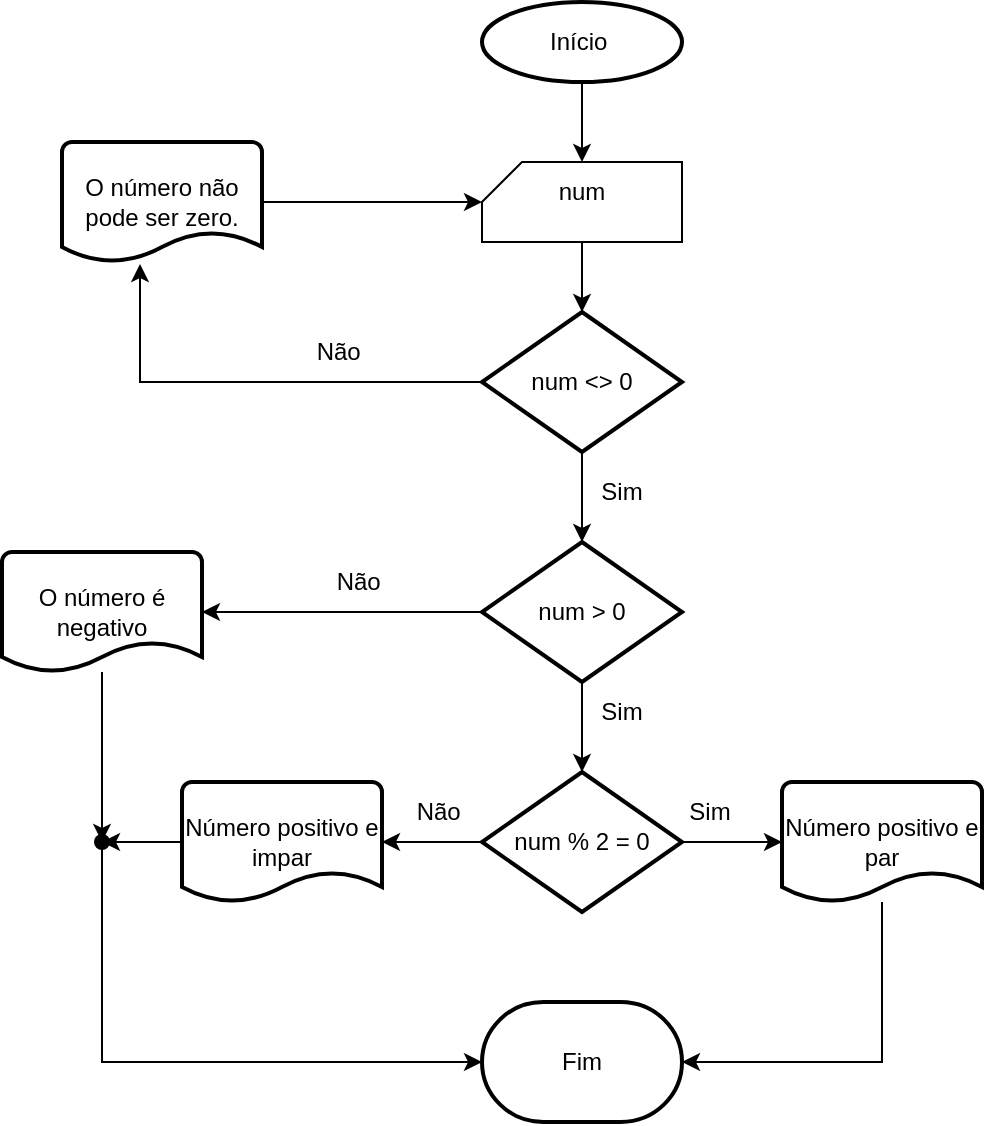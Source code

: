 <mxfile version="24.2.1" type="google">
  <diagram name="Página-1" id="tgL7duFpH5xmQ0bX9KCO">
    <mxGraphModel grid="1" page="1" gridSize="10" guides="1" tooltips="1" connect="1" arrows="1" fold="1" pageScale="1" pageWidth="827" pageHeight="1169" math="0" shadow="0">
      <root>
        <mxCell id="0" />
        <mxCell id="1" parent="0" />
        <mxCell id="A46weH6xO6l0EpOZpczC-2" value="" style="verticalLabelPosition=bottom;verticalAlign=top;html=1;shape=card;whiteSpace=wrap;size=20;arcSize=12;" vertex="1" parent="1">
          <mxGeometry x="330" y="90" width="100" height="40" as="geometry" />
        </mxCell>
        <mxCell id="A46weH6xO6l0EpOZpczC-4" value="" style="edgeStyle=orthogonalEdgeStyle;rounded=0;orthogonalLoop=1;jettySize=auto;html=1;" edge="1" parent="1" source="A46weH6xO6l0EpOZpczC-1" target="A46weH6xO6l0EpOZpczC-3">
          <mxGeometry relative="1" as="geometry" />
        </mxCell>
        <mxCell id="A46weH6xO6l0EpOZpczC-1" value="Início&amp;nbsp;" style="strokeWidth=2;html=1;shape=mxgraph.flowchart.start_1;whiteSpace=wrap;" vertex="1" parent="1">
          <mxGeometry x="330" y="10" width="100" height="40" as="geometry" />
        </mxCell>
        <mxCell id="A46weH6xO6l0EpOZpczC-6" value="" style="edgeStyle=orthogonalEdgeStyle;rounded=0;orthogonalLoop=1;jettySize=auto;html=1;" edge="1" parent="1" source="A46weH6xO6l0EpOZpczC-2" target="A46weH6xO6l0EpOZpczC-5">
          <mxGeometry relative="1" as="geometry" />
        </mxCell>
        <mxCell id="A46weH6xO6l0EpOZpczC-3" value="num" style="text;strokeColor=none;align=center;fillColor=none;html=1;verticalAlign=middle;whiteSpace=wrap;rounded=0;" vertex="1" parent="1">
          <mxGeometry x="350" y="90" width="60" height="30" as="geometry" />
        </mxCell>
        <mxCell id="A46weH6xO6l0EpOZpczC-13" value="" style="edgeStyle=orthogonalEdgeStyle;rounded=0;orthogonalLoop=1;jettySize=auto;html=1;" edge="1" parent="1" source="A46weH6xO6l0EpOZpczC-5" target="A46weH6xO6l0EpOZpczC-9">
          <mxGeometry relative="1" as="geometry" />
        </mxCell>
        <mxCell id="A46weH6xO6l0EpOZpczC-5" value="num &amp;lt;&amp;gt; 0" style="strokeWidth=2;html=1;shape=mxgraph.flowchart.decision;whiteSpace=wrap;" vertex="1" parent="1">
          <mxGeometry x="330" y="165" width="100" height="70" as="geometry" />
        </mxCell>
        <mxCell id="A46weH6xO6l0EpOZpczC-15" value="" style="edgeStyle=orthogonalEdgeStyle;rounded=0;orthogonalLoop=1;jettySize=auto;html=1;" edge="1" parent="1" source="A46weH6xO6l0EpOZpczC-9" target="A46weH6xO6l0EpOZpczC-14">
          <mxGeometry relative="1" as="geometry" />
        </mxCell>
        <mxCell id="A46weH6xO6l0EpOZpczC-18" value="" style="edgeStyle=orthogonalEdgeStyle;rounded=0;orthogonalLoop=1;jettySize=auto;html=1;" edge="1" parent="1" source="A46weH6xO6l0EpOZpczC-9" target="A46weH6xO6l0EpOZpczC-16">
          <mxGeometry relative="1" as="geometry" />
        </mxCell>
        <mxCell id="A46weH6xO6l0EpOZpczC-9" value="num &amp;gt; 0" style="strokeWidth=2;html=1;shape=mxgraph.flowchart.decision;whiteSpace=wrap;" vertex="1" parent="1">
          <mxGeometry x="330" y="280" width="100" height="70" as="geometry" />
        </mxCell>
        <mxCell id="A46weH6xO6l0EpOZpczC-12" value="" style="edgeStyle=orthogonalEdgeStyle;rounded=0;orthogonalLoop=1;jettySize=auto;html=1;" edge="1" parent="1" source="A46weH6xO6l0EpOZpczC-10" target="A46weH6xO6l0EpOZpczC-2">
          <mxGeometry relative="1" as="geometry" />
        </mxCell>
        <mxCell id="A46weH6xO6l0EpOZpczC-10" value="O número não pode ser zero." style="strokeWidth=2;html=1;shape=mxgraph.flowchart.document2;whiteSpace=wrap;size=0.25;" vertex="1" parent="1">
          <mxGeometry x="120" y="80" width="100" height="60" as="geometry" />
        </mxCell>
        <mxCell id="A46weH6xO6l0EpOZpczC-11" style="edgeStyle=orthogonalEdgeStyle;rounded=0;orthogonalLoop=1;jettySize=auto;html=1;entryX=0.39;entryY=1.017;entryDx=0;entryDy=0;entryPerimeter=0;" edge="1" parent="1" source="A46weH6xO6l0EpOZpczC-5" target="A46weH6xO6l0EpOZpczC-10">
          <mxGeometry relative="1" as="geometry" />
        </mxCell>
        <mxCell id="A46weH6xO6l0EpOZpczC-25" value="" style="edgeStyle=orthogonalEdgeStyle;rounded=0;orthogonalLoop=1;jettySize=auto;html=1;" edge="1" parent="1" source="A46weH6xO6l0EpOZpczC-14" target="A46weH6xO6l0EpOZpczC-24">
          <mxGeometry relative="1" as="geometry" />
        </mxCell>
        <mxCell id="A46weH6xO6l0EpOZpczC-14" value="O número é negativo" style="strokeWidth=2;html=1;shape=mxgraph.flowchart.document2;whiteSpace=wrap;size=0.25;" vertex="1" parent="1">
          <mxGeometry x="90" y="285" width="100" height="60" as="geometry" />
        </mxCell>
        <mxCell id="A46weH6xO6l0EpOZpczC-19" value="" style="edgeStyle=orthogonalEdgeStyle;rounded=0;orthogonalLoop=1;jettySize=auto;html=1;" edge="1" parent="1" source="A46weH6xO6l0EpOZpczC-16" target="A46weH6xO6l0EpOZpczC-17">
          <mxGeometry relative="1" as="geometry" />
        </mxCell>
        <mxCell id="A46weH6xO6l0EpOZpczC-21" value="" style="edgeStyle=orthogonalEdgeStyle;rounded=0;orthogonalLoop=1;jettySize=auto;html=1;" edge="1" parent="1" source="A46weH6xO6l0EpOZpczC-16" target="A46weH6xO6l0EpOZpczC-20">
          <mxGeometry relative="1" as="geometry" />
        </mxCell>
        <mxCell id="A46weH6xO6l0EpOZpczC-16" value="num % 2 = 0" style="strokeWidth=2;html=1;shape=mxgraph.flowchart.decision;whiteSpace=wrap;" vertex="1" parent="1">
          <mxGeometry x="330" y="395" width="100" height="70" as="geometry" />
        </mxCell>
        <mxCell id="A46weH6xO6l0EpOZpczC-17" value="Número positivo e par" style="strokeWidth=2;html=1;shape=mxgraph.flowchart.document2;whiteSpace=wrap;size=0.25;" vertex="1" parent="1">
          <mxGeometry x="480" y="400" width="100" height="60" as="geometry" />
        </mxCell>
        <mxCell id="A46weH6xO6l0EpOZpczC-26" value="" style="edgeStyle=orthogonalEdgeStyle;rounded=0;orthogonalLoop=1;jettySize=auto;html=1;" edge="1" parent="1" source="A46weH6xO6l0EpOZpczC-20" target="A46weH6xO6l0EpOZpczC-24">
          <mxGeometry relative="1" as="geometry" />
        </mxCell>
        <mxCell id="A46weH6xO6l0EpOZpczC-20" value="Número positivo e impar" style="strokeWidth=2;html=1;shape=mxgraph.flowchart.document2;whiteSpace=wrap;size=0.25;" vertex="1" parent="1">
          <mxGeometry x="180" y="400" width="100" height="60" as="geometry" />
        </mxCell>
        <mxCell id="A46weH6xO6l0EpOZpczC-22" value="Fim" style="strokeWidth=2;html=1;shape=mxgraph.flowchart.terminator;whiteSpace=wrap;" vertex="1" parent="1">
          <mxGeometry x="330" y="510" width="100" height="60" as="geometry" />
        </mxCell>
        <mxCell id="A46weH6xO6l0EpOZpczC-24" value="" style="shape=waypoint;sketch=0;size=6;pointerEvents=1;points=[];fillColor=default;resizable=0;rotatable=0;perimeter=centerPerimeter;snapToPoint=1;strokeWidth=2;" vertex="1" parent="1">
          <mxGeometry x="130" y="420" width="20" height="20" as="geometry" />
        </mxCell>
        <mxCell id="A46weH6xO6l0EpOZpczC-27" style="edgeStyle=orthogonalEdgeStyle;rounded=0;orthogonalLoop=1;jettySize=auto;html=1;entryX=0;entryY=0.5;entryDx=0;entryDy=0;entryPerimeter=0;" edge="1" parent="1" source="A46weH6xO6l0EpOZpczC-24" target="A46weH6xO6l0EpOZpczC-22">
          <mxGeometry relative="1" as="geometry">
            <Array as="points">
              <mxPoint x="140" y="540" />
            </Array>
          </mxGeometry>
        </mxCell>
        <mxCell id="A46weH6xO6l0EpOZpczC-28" style="edgeStyle=orthogonalEdgeStyle;rounded=0;orthogonalLoop=1;jettySize=auto;html=1;entryX=1;entryY=0.5;entryDx=0;entryDy=0;entryPerimeter=0;" edge="1" parent="1" source="A46weH6xO6l0EpOZpczC-17" target="A46weH6xO6l0EpOZpczC-22">
          <mxGeometry relative="1" as="geometry">
            <Array as="points">
              <mxPoint x="530" y="540" />
            </Array>
          </mxGeometry>
        </mxCell>
        <mxCell id="A46weH6xO6l0EpOZpczC-29" value="Sim" style="text;strokeColor=none;align=center;fillColor=none;html=1;verticalAlign=middle;whiteSpace=wrap;rounded=0;" vertex="1" parent="1">
          <mxGeometry x="370" y="240" width="60" height="30" as="geometry" />
        </mxCell>
        <mxCell id="A46weH6xO6l0EpOZpczC-30" value="Não&amp;nbsp;" style="text;strokeColor=none;align=center;fillColor=none;html=1;verticalAlign=middle;whiteSpace=wrap;rounded=0;" vertex="1" parent="1">
          <mxGeometry x="230" y="170" width="60" height="30" as="geometry" />
        </mxCell>
        <mxCell id="A46weH6xO6l0EpOZpczC-31" value="Não&amp;nbsp;" style="text;strokeColor=none;align=center;fillColor=none;html=1;verticalAlign=middle;whiteSpace=wrap;rounded=0;" vertex="1" parent="1">
          <mxGeometry x="240" y="285" width="60" height="30" as="geometry" />
        </mxCell>
        <mxCell id="A46weH6xO6l0EpOZpczC-32" value="Sim" style="text;strokeColor=none;align=center;fillColor=none;html=1;verticalAlign=middle;whiteSpace=wrap;rounded=0;" vertex="1" parent="1">
          <mxGeometry x="370" y="350" width="60" height="30" as="geometry" />
        </mxCell>
        <mxCell id="A46weH6xO6l0EpOZpczC-33" value="Sim" style="text;strokeColor=none;align=center;fillColor=none;html=1;verticalAlign=middle;whiteSpace=wrap;rounded=0;" vertex="1" parent="1">
          <mxGeometry x="414" y="400" width="60" height="30" as="geometry" />
        </mxCell>
        <mxCell id="A46weH6xO6l0EpOZpczC-34" value="Não&amp;nbsp;" style="text;strokeColor=none;align=center;fillColor=none;html=1;verticalAlign=middle;whiteSpace=wrap;rounded=0;" vertex="1" parent="1">
          <mxGeometry x="280" y="400" width="60" height="30" as="geometry" />
        </mxCell>
      </root>
    </mxGraphModel>
  </diagram>
</mxfile>
